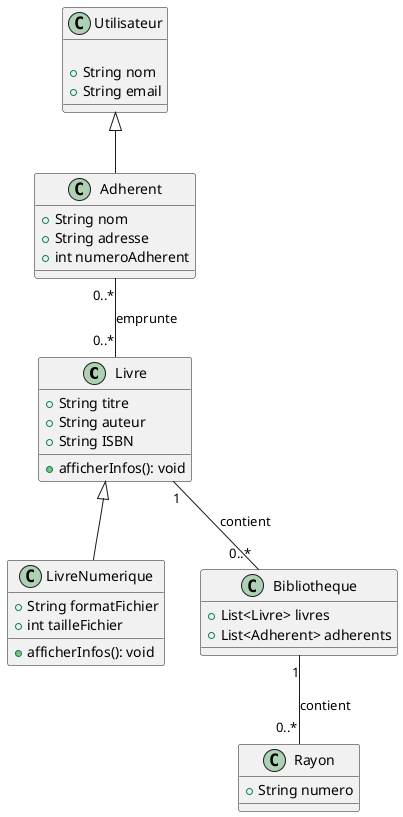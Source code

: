 @startuml

' Définition des classes
class Livre {
    +String titre
    +String auteur
    +String ISBN
    +afficherInfos(): void
}

class LivreNumerique {
    +String formatFichier
    +int tailleFichier
    +afficherInfos(): void
}

class Adherent {
    +String nom
    +String adresse
    +int numeroAdherent
}

class Utilisateur {
    {abstract}
    +String nom
    +String email
}

class Bibliotheque {
    +List<Livre> livres
    +List<Adherent> adherents
}

class Rayon {
    +String numero
}

' Héritage
Livre <|-- LivreNumerique
Utilisateur <|-- Adherent

' Associations
Livre "1" -- "0..*" Bibliotheque : contient
Adherent "0..*" -- "0..*" Livre : emprunte
Bibliotheque "1" -- "0..*" Rayon : contient

@enduml